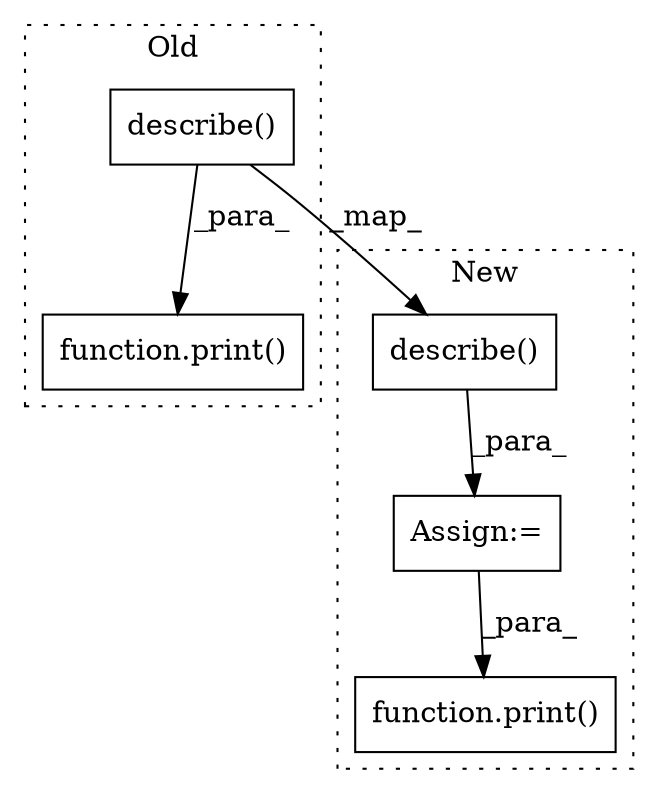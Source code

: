 digraph G {
subgraph cluster0 {
1 [label="describe()" a="75" s="565" l="50" shape="box"];
5 [label="function.print()" a="75" s="559,615" l="6,1" shape="box"];
label = "Old";
style="dotted";
}
subgraph cluster1 {
2 [label="describe()" a="75" s="574" l="50" shape="box"];
3 [label="Assign:=" a="68" s="571" l="3" shape="box"];
4 [label="function.print()" a="75" s="659,673" l="6,1" shape="box"];
label = "New";
style="dotted";
}
1 -> 5 [label="_para_"];
1 -> 2 [label="_map_"];
2 -> 3 [label="_para_"];
3 -> 4 [label="_para_"];
}